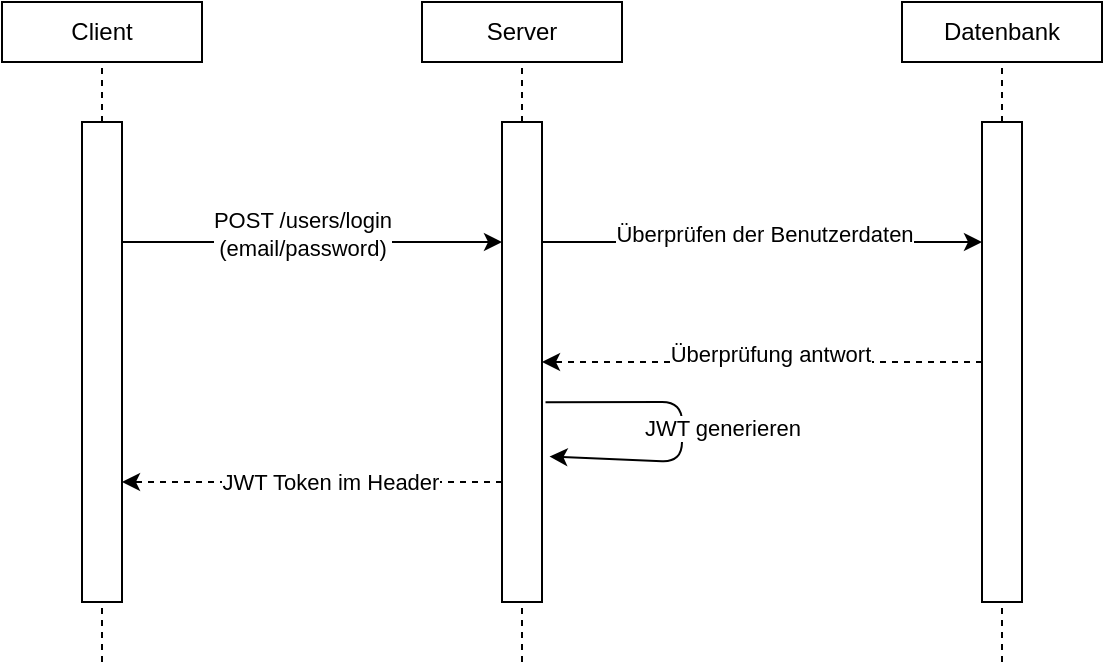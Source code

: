 <mxfile>
    <diagram id="Mf98vEHTmx9HT2xZAXaT" name="Seite-1">
        <mxGraphModel dx="655" dy="574" grid="1" gridSize="10" guides="1" tooltips="1" connect="1" arrows="1" fold="1" page="1" pageScale="1" pageWidth="827" pageHeight="1169" math="0" shadow="0">
            <root>
                <mxCell id="0"/>
                <mxCell id="1" parent="0"/>
                <mxCell id="2" value="Client" style="rounded=0;whiteSpace=wrap;html=1;" vertex="1" parent="1">
                    <mxGeometry x="80" y="170" width="100" height="30" as="geometry"/>
                </mxCell>
                <mxCell id="3" value="" style="endArrow=none;dashed=1;html=1;entryX=0.5;entryY=1;entryDx=0;entryDy=0;" edge="1" parent="1" target="2">
                    <mxGeometry width="50" height="50" relative="1" as="geometry">
                        <mxPoint x="130" y="500" as="sourcePoint"/>
                        <mxPoint x="150" y="280" as="targetPoint"/>
                    </mxGeometry>
                </mxCell>
                <mxCell id="11" style="edgeStyle=none;html=1;exitX=1;exitY=0.25;exitDx=0;exitDy=0;entryX=0;entryY=0.25;entryDx=0;entryDy=0;" edge="1" parent="1" source="4" target="7">
                    <mxGeometry relative="1" as="geometry"/>
                </mxCell>
                <mxCell id="12" value="POST /users/login&lt;br&gt;(email/password)" style="edgeLabel;html=1;align=center;verticalAlign=middle;resizable=0;points=[];" vertex="1" connectable="0" parent="11">
                    <mxGeometry x="-0.171" y="4" relative="1" as="geometry">
                        <mxPoint x="11" as="offset"/>
                    </mxGeometry>
                </mxCell>
                <mxCell id="4" value="" style="rounded=0;whiteSpace=wrap;html=1;" vertex="1" parent="1">
                    <mxGeometry x="120" y="230" width="20" height="240" as="geometry"/>
                </mxCell>
                <mxCell id="5" value="Server" style="rounded=0;whiteSpace=wrap;html=1;" vertex="1" parent="1">
                    <mxGeometry x="290" y="170" width="100" height="30" as="geometry"/>
                </mxCell>
                <mxCell id="6" value="" style="endArrow=none;dashed=1;html=1;entryX=0.5;entryY=1;entryDx=0;entryDy=0;" edge="1" parent="1" target="5">
                    <mxGeometry width="50" height="50" relative="1" as="geometry">
                        <mxPoint x="340" y="500" as="sourcePoint"/>
                        <mxPoint x="360" y="280" as="targetPoint"/>
                    </mxGeometry>
                </mxCell>
                <mxCell id="20" style="edgeStyle=none;jumpSize=6;html=1;exitX=0;exitY=0.75;exitDx=0;exitDy=0;entryX=1;entryY=0.75;entryDx=0;entryDy=0;strokeWidth=1;dashed=1;" edge="1" parent="1" source="7" target="4">
                    <mxGeometry relative="1" as="geometry"/>
                </mxCell>
                <mxCell id="21" value="JWT Token im Header" style="edgeLabel;html=1;align=center;verticalAlign=middle;resizable=0;points=[];" vertex="1" connectable="0" parent="20">
                    <mxGeometry x="-0.092" relative="1" as="geometry">
                        <mxPoint as="offset"/>
                    </mxGeometry>
                </mxCell>
                <mxCell id="7" value="" style="rounded=0;whiteSpace=wrap;html=1;" vertex="1" parent="1">
                    <mxGeometry x="330" y="230" width="20" height="240" as="geometry"/>
                </mxCell>
                <mxCell id="8" value="Datenbank" style="rounded=0;whiteSpace=wrap;html=1;" vertex="1" parent="1">
                    <mxGeometry x="530" y="170" width="100" height="30" as="geometry"/>
                </mxCell>
                <mxCell id="9" value="" style="endArrow=none;dashed=1;html=1;entryX=0.5;entryY=1;entryDx=0;entryDy=0;" edge="1" parent="1" target="8">
                    <mxGeometry width="50" height="50" relative="1" as="geometry">
                        <mxPoint x="580" y="500" as="sourcePoint"/>
                        <mxPoint x="600" y="280" as="targetPoint"/>
                    </mxGeometry>
                </mxCell>
                <mxCell id="10" value="" style="rounded=0;whiteSpace=wrap;html=1;" vertex="1" parent="1">
                    <mxGeometry x="570" y="230" width="20" height="240" as="geometry"/>
                </mxCell>
                <mxCell id="14" value="" style="endArrow=classic;html=1;strokeWidth=1;jumpSize=6;entryX=0;entryY=0.25;entryDx=0;entryDy=0;exitX=1;exitY=0.25;exitDx=0;exitDy=0;" edge="1" parent="1" source="7" target="10">
                    <mxGeometry width="50" height="50" relative="1" as="geometry">
                        <mxPoint x="400" y="320" as="sourcePoint"/>
                        <mxPoint x="460" y="320" as="targetPoint"/>
                        <Array as="points"/>
                    </mxGeometry>
                </mxCell>
                <mxCell id="15" value="Überprüfen der Benutzerdaten" style="edgeLabel;html=1;align=center;verticalAlign=middle;resizable=0;points=[];" vertex="1" connectable="0" parent="14">
                    <mxGeometry x="-0.093" y="-2" relative="1" as="geometry">
                        <mxPoint x="11" y="-6" as="offset"/>
                    </mxGeometry>
                </mxCell>
                <mxCell id="16" value="" style="endArrow=classic;html=1;strokeWidth=1;jumpSize=6;entryX=1;entryY=0.5;entryDx=0;entryDy=0;exitX=0;exitY=0.5;exitDx=0;exitDy=0;dashed=1;" edge="1" parent="1" source="10" target="7">
                    <mxGeometry width="50" height="50" relative="1" as="geometry">
                        <mxPoint x="440" y="410" as="sourcePoint"/>
                        <mxPoint x="490" y="360" as="targetPoint"/>
                    </mxGeometry>
                </mxCell>
                <mxCell id="17" value="Überprüfung antwort" style="edgeLabel;html=1;align=center;verticalAlign=middle;resizable=0;points=[];" vertex="1" connectable="0" parent="16">
                    <mxGeometry x="-0.034" y="-4" relative="1" as="geometry">
                        <mxPoint as="offset"/>
                    </mxGeometry>
                </mxCell>
                <mxCell id="18" style="edgeStyle=none;jumpSize=6;html=1;exitX=1.088;exitY=0.584;exitDx=0;exitDy=0;entryX=1.188;entryY=0.697;entryDx=0;entryDy=0;strokeWidth=1;exitPerimeter=0;entryPerimeter=0;" edge="1" parent="1" source="7" target="7">
                    <mxGeometry relative="1" as="geometry">
                        <Array as="points">
                            <mxPoint x="420" y="370"/>
                            <mxPoint x="420" y="400"/>
                        </Array>
                    </mxGeometry>
                </mxCell>
                <mxCell id="19" value="JWT generieren" style="edgeLabel;html=1;align=center;verticalAlign=middle;resizable=0;points=[];" vertex="1" connectable="0" parent="18">
                    <mxGeometry x="-0.018" y="1" relative="1" as="geometry">
                        <mxPoint x="19" as="offset"/>
                    </mxGeometry>
                </mxCell>
            </root>
        </mxGraphModel>
    </diagram>
</mxfile>